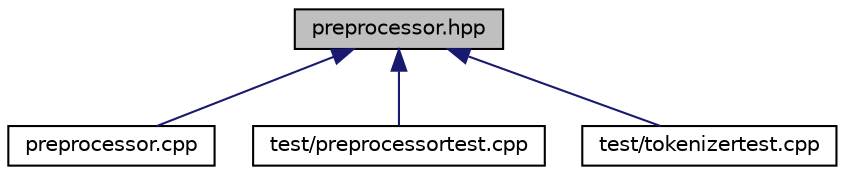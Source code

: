 digraph "preprocessor.hpp"
{
  edge [fontname="Helvetica",fontsize="10",labelfontname="Helvetica",labelfontsize="10"];
  node [fontname="Helvetica",fontsize="10",shape=record];
  Node1 [label="preprocessor.hpp",height=0.2,width=0.4,color="black", fillcolor="grey75", style="filled", fontcolor="black"];
  Node1 -> Node2 [dir="back",color="midnightblue",fontsize="10",style="solid",fontname="Helvetica"];
  Node2 [label="preprocessor.cpp",height=0.2,width=0.4,color="black", fillcolor="white", style="filled",URL="$preprocessor_8cpp.html"];
  Node1 -> Node3 [dir="back",color="midnightblue",fontsize="10",style="solid",fontname="Helvetica"];
  Node3 [label="test/preprocessortest.cpp",height=0.2,width=0.4,color="black", fillcolor="white", style="filled",URL="$preprocessortest_8cpp.html"];
  Node1 -> Node4 [dir="back",color="midnightblue",fontsize="10",style="solid",fontname="Helvetica"];
  Node4 [label="test/tokenizertest.cpp",height=0.2,width=0.4,color="black", fillcolor="white", style="filled",URL="$tokenizertest_8cpp.html"];
}
